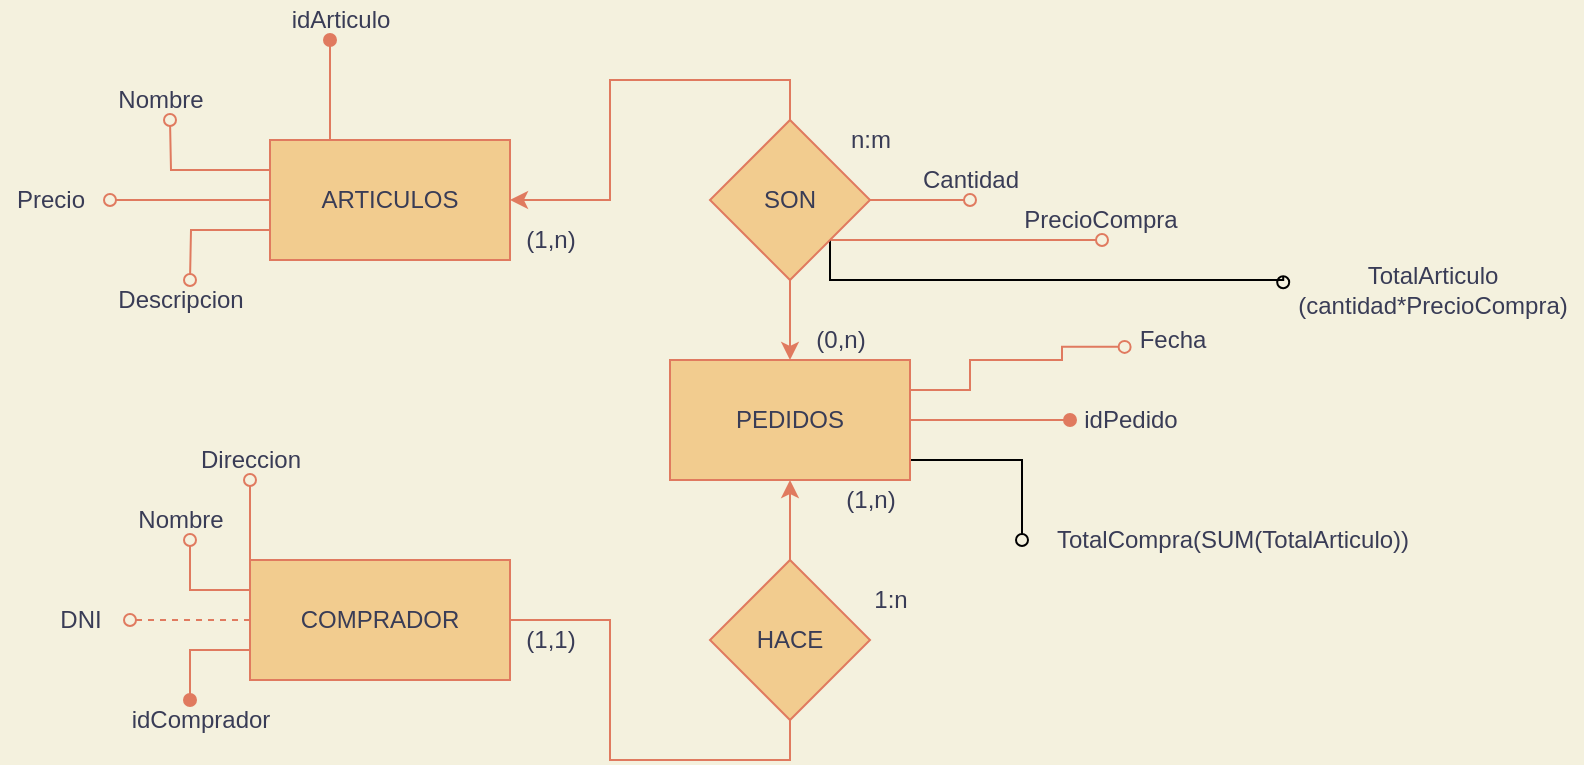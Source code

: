 <mxfile>
    <diagram id="yITl7FX_GImQq4BKGkRN" name="Página-1">
        <mxGraphModel dx="1173" dy="719" grid="1" gridSize="10" guides="1" tooltips="1" connect="1" arrows="1" fold="1" page="1" pageScale="1" pageWidth="827" pageHeight="1169" background="#F4F1DE" math="0" shadow="0">
            <root>
                <mxCell id="0"/>
                <mxCell id="1" parent="0"/>
                <mxCell id="nqDEaJfBSwZcffI5wtSR-5" style="edgeStyle=orthogonalEdgeStyle;rounded=0;orthogonalLoop=1;jettySize=auto;html=1;entryX=0.5;entryY=0;entryDx=0;entryDy=0;startArrow=none;fillColor=#F2CC8F;strokeColor=#E07A5F;labelBackgroundColor=#F4F1DE;fontColor=#393C56;" parent="1" source="nqDEaJfBSwZcffI5wtSR-6" target="nqDEaJfBSwZcffI5wtSR-3" edge="1">
                    <mxGeometry relative="1" as="geometry"/>
                </mxCell>
                <mxCell id="nqDEaJfBSwZcffI5wtSR-23" style="edgeStyle=orthogonalEdgeStyle;rounded=0;orthogonalLoop=1;jettySize=auto;html=1;exitX=0.25;exitY=0;exitDx=0;exitDy=0;endArrow=oval;endFill=1;fillColor=#F2CC8F;strokeColor=#E07A5F;labelBackgroundColor=#F4F1DE;fontColor=#393C56;" parent="1" source="nqDEaJfBSwZcffI5wtSR-1" edge="1">
                    <mxGeometry relative="1" as="geometry">
                        <mxPoint x="254" y="50" as="targetPoint"/>
                    </mxGeometry>
                </mxCell>
                <mxCell id="nqDEaJfBSwZcffI5wtSR-25" style="edgeStyle=orthogonalEdgeStyle;rounded=0;orthogonalLoop=1;jettySize=auto;html=1;exitX=0;exitY=0.25;exitDx=0;exitDy=0;endArrow=oval;endFill=0;fillColor=#F2CC8F;strokeColor=#E07A5F;labelBackgroundColor=#F4F1DE;fontColor=#393C56;" parent="1" source="nqDEaJfBSwZcffI5wtSR-1" edge="1">
                    <mxGeometry relative="1" as="geometry">
                        <mxPoint x="174" y="90" as="targetPoint"/>
                    </mxGeometry>
                </mxCell>
                <mxCell id="nqDEaJfBSwZcffI5wtSR-26" style="edgeStyle=orthogonalEdgeStyle;rounded=0;orthogonalLoop=1;jettySize=auto;html=1;exitX=0;exitY=0.5;exitDx=0;exitDy=0;endArrow=oval;endFill=0;fillColor=#F2CC8F;strokeColor=#E07A5F;labelBackgroundColor=#F4F1DE;fontColor=#393C56;" parent="1" source="nqDEaJfBSwZcffI5wtSR-1" edge="1">
                    <mxGeometry relative="1" as="geometry">
                        <mxPoint x="144" y="130" as="targetPoint"/>
                    </mxGeometry>
                </mxCell>
                <mxCell id="nqDEaJfBSwZcffI5wtSR-27" style="edgeStyle=orthogonalEdgeStyle;rounded=0;orthogonalLoop=1;jettySize=auto;html=1;exitX=0;exitY=0.75;exitDx=0;exitDy=0;endArrow=oval;endFill=0;fillColor=#F2CC8F;strokeColor=#E07A5F;labelBackgroundColor=#F4F1DE;fontColor=#393C56;" parent="1" source="nqDEaJfBSwZcffI5wtSR-1" edge="1">
                    <mxGeometry relative="1" as="geometry">
                        <mxPoint x="184" y="170" as="targetPoint"/>
                    </mxGeometry>
                </mxCell>
                <mxCell id="nqDEaJfBSwZcffI5wtSR-1" value="ARTICULOS" style="rounded=0;whiteSpace=wrap;html=1;fillColor=#F2CC8F;strokeColor=#E07A5F;fontColor=#393C56;" parent="1" vertex="1">
                    <mxGeometry x="224" y="100" width="120" height="60" as="geometry"/>
                </mxCell>
                <mxCell id="nqDEaJfBSwZcffI5wtSR-4" style="edgeStyle=orthogonalEdgeStyle;rounded=0;orthogonalLoop=1;jettySize=auto;html=1;entryX=0.5;entryY=1;entryDx=0;entryDy=0;startArrow=none;fillColor=#F2CC8F;strokeColor=#E07A5F;labelBackgroundColor=#F4F1DE;fontColor=#393C56;" parent="1" source="nqDEaJfBSwZcffI5wtSR-8" target="nqDEaJfBSwZcffI5wtSR-3" edge="1">
                    <mxGeometry relative="1" as="geometry"/>
                </mxCell>
                <mxCell id="nqDEaJfBSwZcffI5wtSR-14" style="edgeStyle=orthogonalEdgeStyle;rounded=0;orthogonalLoop=1;jettySize=auto;html=1;endArrow=oval;endFill=0;dashed=1;fillColor=#F2CC8F;strokeColor=#E07A5F;labelBackgroundColor=#F4F1DE;fontColor=#393C56;" parent="1" source="nqDEaJfBSwZcffI5wtSR-2" edge="1">
                    <mxGeometry relative="1" as="geometry">
                        <mxPoint x="154" y="340" as="targetPoint"/>
                    </mxGeometry>
                </mxCell>
                <mxCell id="nqDEaJfBSwZcffI5wtSR-15" style="edgeStyle=orthogonalEdgeStyle;rounded=0;orthogonalLoop=1;jettySize=auto;html=1;exitX=0;exitY=0.25;exitDx=0;exitDy=0;endArrow=oval;endFill=0;fillColor=#F2CC8F;strokeColor=#E07A5F;labelBackgroundColor=#F4F1DE;fontColor=#393C56;" parent="1" source="nqDEaJfBSwZcffI5wtSR-2" edge="1">
                    <mxGeometry relative="1" as="geometry">
                        <mxPoint x="184" y="300" as="targetPoint"/>
                    </mxGeometry>
                </mxCell>
                <mxCell id="nqDEaJfBSwZcffI5wtSR-16" style="edgeStyle=orthogonalEdgeStyle;rounded=0;orthogonalLoop=1;jettySize=auto;html=1;exitX=0;exitY=0.75;exitDx=0;exitDy=0;endArrow=oval;endFill=1;fillColor=#F2CC8F;strokeColor=#E07A5F;labelBackgroundColor=#F4F1DE;fontColor=#393C56;" parent="1" source="nqDEaJfBSwZcffI5wtSR-2" edge="1">
                    <mxGeometry relative="1" as="geometry">
                        <mxPoint x="184" y="380" as="targetPoint"/>
                    </mxGeometry>
                </mxCell>
                <mxCell id="nqDEaJfBSwZcffI5wtSR-17" style="edgeStyle=orthogonalEdgeStyle;rounded=0;orthogonalLoop=1;jettySize=auto;html=1;exitX=0;exitY=0;exitDx=0;exitDy=0;endArrow=oval;endFill=0;fillColor=#F2CC8F;strokeColor=#E07A5F;labelBackgroundColor=#F4F1DE;fontColor=#393C56;" parent="1" source="nqDEaJfBSwZcffI5wtSR-2" edge="1">
                    <mxGeometry relative="1" as="geometry">
                        <mxPoint x="214" y="270" as="targetPoint"/>
                    </mxGeometry>
                </mxCell>
                <mxCell id="nqDEaJfBSwZcffI5wtSR-2" value="COMPRADOR" style="rounded=0;whiteSpace=wrap;html=1;fillColor=#F2CC8F;strokeColor=#E07A5F;fontColor=#393C56;" parent="1" vertex="1">
                    <mxGeometry x="214" y="310" width="130" height="60" as="geometry"/>
                </mxCell>
                <mxCell id="nqDEaJfBSwZcffI5wtSR-33" style="edgeStyle=orthogonalEdgeStyle;rounded=0;orthogonalLoop=1;jettySize=auto;html=1;exitX=1;exitY=0.25;exitDx=0;exitDy=0;endArrow=oval;endFill=0;startArrow=none;entryX=0.026;entryY=0.672;entryDx=0;entryDy=0;entryPerimeter=0;fillColor=#F2CC8F;strokeColor=#E07A5F;labelBackgroundColor=#F4F1DE;fontColor=#393C56;" parent="1" source="nqDEaJfBSwZcffI5wtSR-3" target="nqDEaJfBSwZcffI5wtSR-34" edge="1">
                    <mxGeometry relative="1" as="geometry">
                        <mxPoint x="554" y="340" as="targetPoint"/>
                        <Array as="points">
                            <mxPoint x="574" y="225"/>
                            <mxPoint x="574" y="210"/>
                            <mxPoint x="620" y="210"/>
                        </Array>
                    </mxGeometry>
                </mxCell>
                <mxCell id="nqDEaJfBSwZcffI5wtSR-35" style="edgeStyle=orthogonalEdgeStyle;rounded=0;orthogonalLoop=1;jettySize=auto;html=1;endArrow=oval;endFill=1;fillColor=#F2CC8F;strokeColor=#E07A5F;labelBackgroundColor=#F4F1DE;fontColor=#393C56;" parent="1" source="nqDEaJfBSwZcffI5wtSR-3" edge="1">
                    <mxGeometry relative="1" as="geometry">
                        <mxPoint x="624" y="240" as="targetPoint"/>
                    </mxGeometry>
                </mxCell>
                <mxCell id="2" style="edgeStyle=orthogonalEdgeStyle;rounded=0;orthogonalLoop=1;jettySize=auto;html=1;exitX=1;exitY=0.75;exitDx=0;exitDy=0;endArrow=oval;endFill=0;" parent="1" source="nqDEaJfBSwZcffI5wtSR-3" edge="1">
                    <mxGeometry relative="1" as="geometry">
                        <mxPoint x="600" y="300" as="targetPoint"/>
                        <Array as="points">
                            <mxPoint x="544" y="260"/>
                            <mxPoint x="600" y="260"/>
                        </Array>
                    </mxGeometry>
                </mxCell>
                <mxCell id="nqDEaJfBSwZcffI5wtSR-3" value="PEDIDOS" style="rounded=0;whiteSpace=wrap;html=1;fillColor=#F2CC8F;strokeColor=#E07A5F;fontColor=#393C56;" parent="1" vertex="1">
                    <mxGeometry x="424" y="210" width="120" height="60" as="geometry"/>
                </mxCell>
                <mxCell id="nqDEaJfBSwZcffI5wtSR-41" style="edgeStyle=orthogonalEdgeStyle;rounded=0;orthogonalLoop=1;jettySize=auto;html=1;endArrow=oval;endFill=0;fillColor=#F2CC8F;strokeColor=#E07A5F;labelBackgroundColor=#F4F1DE;fontColor=#393C56;" parent="1" source="nqDEaJfBSwZcffI5wtSR-6" edge="1">
                    <mxGeometry relative="1" as="geometry">
                        <mxPoint x="574" y="130" as="targetPoint"/>
                    </mxGeometry>
                </mxCell>
                <mxCell id="2y7vr3hFKQ3ycM6i9SCM-12" style="edgeStyle=orthogonalEdgeStyle;rounded=0;orthogonalLoop=1;jettySize=auto;html=1;exitX=1;exitY=1;exitDx=0;exitDy=0;endArrow=oval;endFill=0;fillColor=#F2CC8F;strokeColor=#E07A5F;labelBackgroundColor=#F4F1DE;fontColor=#393C56;" parent="1" source="nqDEaJfBSwZcffI5wtSR-6" edge="1">
                    <mxGeometry relative="1" as="geometry">
                        <mxPoint x="640" y="150" as="targetPoint"/>
                    </mxGeometry>
                </mxCell>
                <mxCell id="4" style="edgeStyle=orthogonalEdgeStyle;rounded=0;orthogonalLoop=1;jettySize=auto;html=1;exitX=1;exitY=1;exitDx=0;exitDy=0;endArrow=oval;endFill=0;entryX=0.004;entryY=0.37;entryDx=0;entryDy=0;entryPerimeter=0;" edge="1" parent="1" source="nqDEaJfBSwZcffI5wtSR-6" target="5">
                    <mxGeometry relative="1" as="geometry">
                        <mxPoint x="720" y="170" as="targetPoint"/>
                        <Array as="points">
                            <mxPoint x="504" y="170"/>
                            <mxPoint x="731" y="170"/>
                        </Array>
                    </mxGeometry>
                </mxCell>
                <mxCell id="nqDEaJfBSwZcffI5wtSR-6" value="SON" style="rhombus;whiteSpace=wrap;html=1;fillColor=#F2CC8F;strokeColor=#E07A5F;fontColor=#393C56;" parent="1" vertex="1">
                    <mxGeometry x="444" y="90" width="80" height="80" as="geometry"/>
                </mxCell>
                <mxCell id="nqDEaJfBSwZcffI5wtSR-7" value="" style="edgeStyle=orthogonalEdgeStyle;rounded=0;orthogonalLoop=1;jettySize=auto;html=1;entryX=0.5;entryY=0;entryDx=0;entryDy=0;endArrow=none;startArrow=classic;startFill=1;fillColor=#F2CC8F;strokeColor=#E07A5F;labelBackgroundColor=#F4F1DE;fontColor=#393C56;" parent="1" source="nqDEaJfBSwZcffI5wtSR-1" target="nqDEaJfBSwZcffI5wtSR-6" edge="1">
                    <mxGeometry relative="1" as="geometry">
                        <mxPoint x="344" y="130" as="sourcePoint"/>
                        <mxPoint x="484" y="210" as="targetPoint"/>
                    </mxGeometry>
                </mxCell>
                <mxCell id="nqDEaJfBSwZcffI5wtSR-8" value="HACE" style="rhombus;whiteSpace=wrap;html=1;fillColor=#F2CC8F;strokeColor=#E07A5F;fontColor=#393C56;" parent="1" vertex="1">
                    <mxGeometry x="444" y="310" width="80" height="80" as="geometry"/>
                </mxCell>
                <mxCell id="nqDEaJfBSwZcffI5wtSR-9" value="" style="edgeStyle=orthogonalEdgeStyle;rounded=0;orthogonalLoop=1;jettySize=auto;html=1;entryX=0.5;entryY=1;entryDx=0;entryDy=0;endArrow=none;fillColor=#F2CC8F;strokeColor=#E07A5F;labelBackgroundColor=#F4F1DE;fontColor=#393C56;" parent="1" source="nqDEaJfBSwZcffI5wtSR-2" target="nqDEaJfBSwZcffI5wtSR-8" edge="1">
                    <mxGeometry relative="1" as="geometry">
                        <mxPoint x="394" y="350" as="sourcePoint"/>
                        <mxPoint x="534" y="270" as="targetPoint"/>
                    </mxGeometry>
                </mxCell>
                <mxCell id="nqDEaJfBSwZcffI5wtSR-10" value="(0,n)" style="text;html=1;align=center;verticalAlign=middle;resizable=0;points=[];autosize=1;fontColor=#393C56;" parent="1" vertex="1">
                    <mxGeometry x="489" y="190" width="40" height="20" as="geometry"/>
                </mxCell>
                <mxCell id="nqDEaJfBSwZcffI5wtSR-11" value="(1,1)" style="text;html=1;align=center;verticalAlign=middle;resizable=0;points=[];autosize=1;fontColor=#393C56;" parent="1" vertex="1">
                    <mxGeometry x="344" y="340" width="40" height="20" as="geometry"/>
                </mxCell>
                <mxCell id="nqDEaJfBSwZcffI5wtSR-12" value="(1,n)" style="text;html=1;align=center;verticalAlign=middle;resizable=0;points=[];autosize=1;fontColor=#393C56;" parent="1" vertex="1">
                    <mxGeometry x="344" y="140" width="40" height="20" as="geometry"/>
                </mxCell>
                <mxCell id="nqDEaJfBSwZcffI5wtSR-13" value="(1,n)" style="text;html=1;align=center;verticalAlign=middle;resizable=0;points=[];autosize=1;fontColor=#393C56;" parent="1" vertex="1">
                    <mxGeometry x="504" y="270" width="40" height="20" as="geometry"/>
                </mxCell>
                <mxCell id="nqDEaJfBSwZcffI5wtSR-18" value="Direccion" style="text;html=1;align=center;verticalAlign=middle;resizable=0;points=[];autosize=1;fontColor=#393C56;" parent="1" vertex="1">
                    <mxGeometry x="179" y="250" width="70" height="20" as="geometry"/>
                </mxCell>
                <mxCell id="nqDEaJfBSwZcffI5wtSR-19" value="Nombre" style="text;html=1;align=center;verticalAlign=middle;resizable=0;points=[];autosize=1;fontColor=#393C56;" parent="1" vertex="1">
                    <mxGeometry x="149" y="280" width="60" height="20" as="geometry"/>
                </mxCell>
                <mxCell id="nqDEaJfBSwZcffI5wtSR-20" value="DNI" style="text;html=1;align=center;verticalAlign=middle;resizable=0;points=[];autosize=1;fontColor=#393C56;" parent="1" vertex="1">
                    <mxGeometry x="109" y="330" width="40" height="20" as="geometry"/>
                </mxCell>
                <mxCell id="nqDEaJfBSwZcffI5wtSR-21" value="&lt;span style=&quot;text-align: left&quot;&gt;idComprador&lt;/span&gt;" style="text;html=1;align=center;verticalAlign=middle;resizable=0;points=[];autosize=1;fontColor=#393C56;" parent="1" vertex="1">
                    <mxGeometry x="149" y="380" width="80" height="20" as="geometry"/>
                </mxCell>
                <mxCell id="nqDEaJfBSwZcffI5wtSR-24" value="&lt;span style=&quot;text-align: left&quot;&gt;idArticulo&lt;/span&gt;" style="text;html=1;align=center;verticalAlign=middle;resizable=0;points=[];autosize=1;fontColor=#393C56;" parent="1" vertex="1">
                    <mxGeometry x="229" y="30" width="60" height="20" as="geometry"/>
                </mxCell>
                <mxCell id="nqDEaJfBSwZcffI5wtSR-28" value="Nombre" style="text;html=1;align=center;verticalAlign=middle;resizable=0;points=[];autosize=1;fontColor=#393C56;" parent="1" vertex="1">
                    <mxGeometry x="139" y="70" width="60" height="20" as="geometry"/>
                </mxCell>
                <mxCell id="nqDEaJfBSwZcffI5wtSR-29" value="Precio" style="text;html=1;align=center;verticalAlign=middle;resizable=0;points=[];autosize=1;fontColor=#393C56;" parent="1" vertex="1">
                    <mxGeometry x="89" y="120" width="50" height="20" as="geometry"/>
                </mxCell>
                <mxCell id="nqDEaJfBSwZcffI5wtSR-30" value="Descripcion" style="text;html=1;align=center;verticalAlign=middle;resizable=0;points=[];autosize=1;fontColor=#393C56;" parent="1" vertex="1">
                    <mxGeometry x="139" y="170" width="80" height="20" as="geometry"/>
                </mxCell>
                <mxCell id="nqDEaJfBSwZcffI5wtSR-31" value="n:m" style="text;html=1;align=center;verticalAlign=middle;resizable=0;points=[];autosize=1;fontColor=#393C56;" parent="1" vertex="1">
                    <mxGeometry x="504" y="90" width="40" height="20" as="geometry"/>
                </mxCell>
                <mxCell id="nqDEaJfBSwZcffI5wtSR-32" value="1:n" style="text;html=1;align=center;verticalAlign=middle;resizable=0;points=[];autosize=1;fontColor=#393C56;" parent="1" vertex="1">
                    <mxGeometry x="519" y="320" width="30" height="20" as="geometry"/>
                </mxCell>
                <mxCell id="nqDEaJfBSwZcffI5wtSR-36" value="idPedido" style="text;html=1;align=center;verticalAlign=middle;resizable=0;points=[];autosize=1;fontColor=#393C56;" parent="1" vertex="1">
                    <mxGeometry x="624" y="230" width="60" height="20" as="geometry"/>
                </mxCell>
                <mxCell id="nqDEaJfBSwZcffI5wtSR-43" value="Cantidad" style="text;html=1;align=center;verticalAlign=middle;resizable=0;points=[];autosize=1;fontColor=#393C56;" parent="1" vertex="1">
                    <mxGeometry x="544" y="110" width="60" height="20" as="geometry"/>
                </mxCell>
                <mxCell id="nqDEaJfBSwZcffI5wtSR-34" value="Fecha" style="text;html=1;align=center;verticalAlign=middle;resizable=0;points=[];autosize=1;fontColor=#393C56;" parent="1" vertex="1">
                    <mxGeometry x="650" y="190" width="50" height="20" as="geometry"/>
                </mxCell>
                <mxCell id="2y7vr3hFKQ3ycM6i9SCM-13" value="PrecioCompra" style="text;html=1;align=center;verticalAlign=middle;resizable=0;points=[];autosize=1;fontColor=#393C56;" parent="1" vertex="1">
                    <mxGeometry x="594" y="130" width="90" height="20" as="geometry"/>
                </mxCell>
                <mxCell id="3" value="TotalCompra(SUM(TotalArticulo))" style="text;html=1;align=center;verticalAlign=middle;resizable=0;points=[];autosize=1;fontColor=#393C56;" parent="1" vertex="1">
                    <mxGeometry x="610" y="290" width="190" height="20" as="geometry"/>
                </mxCell>
                <mxCell id="5" value="TotalArticulo&lt;br&gt;(cantidad*PrecioCompra)" style="text;html=1;align=center;verticalAlign=middle;resizable=0;points=[];autosize=1;fontColor=#393C56;" vertex="1" parent="1">
                    <mxGeometry x="730" y="160" width="150" height="30" as="geometry"/>
                </mxCell>
            </root>
        </mxGraphModel>
    </diagram>
</mxfile>